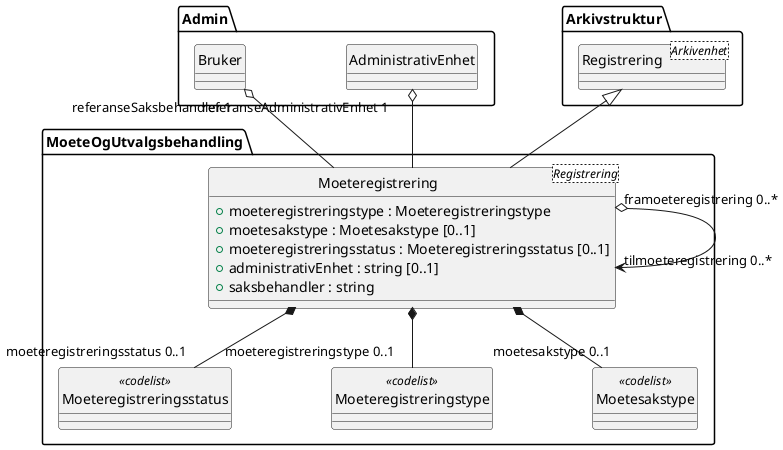 @startuml
skinparam nodesep 100
hide circle
class MoeteOgUtvalgsbehandling.Moeteregistrering <Registrering> {
  +moeteregistreringstype : Moeteregistreringstype
  +moetesakstype : Moetesakstype [0..1]
  +moeteregistreringsstatus : Moeteregistreringsstatus [0..1]
  +administrativEnhet : string [0..1]
  +saksbehandler : string
}
class Admin.AdministrativEnhet {
}
Admin.AdministrativEnhet "referanseAdministrativEnhet 1" o-- MoeteOgUtvalgsbehandling.Moeteregistrering
class Admin.Bruker {
}
Admin.Bruker "referanseSaksbehandler 1" o-- MoeteOgUtvalgsbehandling.Moeteregistrering
MoeteOgUtvalgsbehandling.Moeteregistrering "framoeteregistrering 0..*" o--> "tilmoeteregistrering 0..*" MoeteOgUtvalgsbehandling.Moeteregistrering
class MoeteOgUtvalgsbehandling.Moeteregistreringsstatus <<codelist>> {
}
MoeteOgUtvalgsbehandling.Moeteregistrering *-- "moeteregistreringsstatus 0..1" MoeteOgUtvalgsbehandling.Moeteregistreringsstatus
class MoeteOgUtvalgsbehandling.Moeteregistreringstype <<codelist>> {
}
MoeteOgUtvalgsbehandling.Moeteregistrering *-- "moeteregistreringstype 0..1" MoeteOgUtvalgsbehandling.Moeteregistreringstype
class MoeteOgUtvalgsbehandling.Moetesakstype <<codelist>> {
}
MoeteOgUtvalgsbehandling.Moeteregistrering *-- "moetesakstype 0..1" MoeteOgUtvalgsbehandling.Moetesakstype
class Arkivstruktur.Registrering <Arkivenhet> {
}
Arkivstruktur.Registrering <|-- MoeteOgUtvalgsbehandling.Moeteregistrering
@enduml

